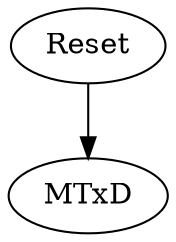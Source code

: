 strict digraph "" {
	Reset	 [complexity=1,
		importance=0.0170716969249,
		rank=0.0170716969249];
	MTxD	 [complexity=0,
		importance=0.00711990638926,
		rank=0.0];
	Reset -> MTxD;
}
